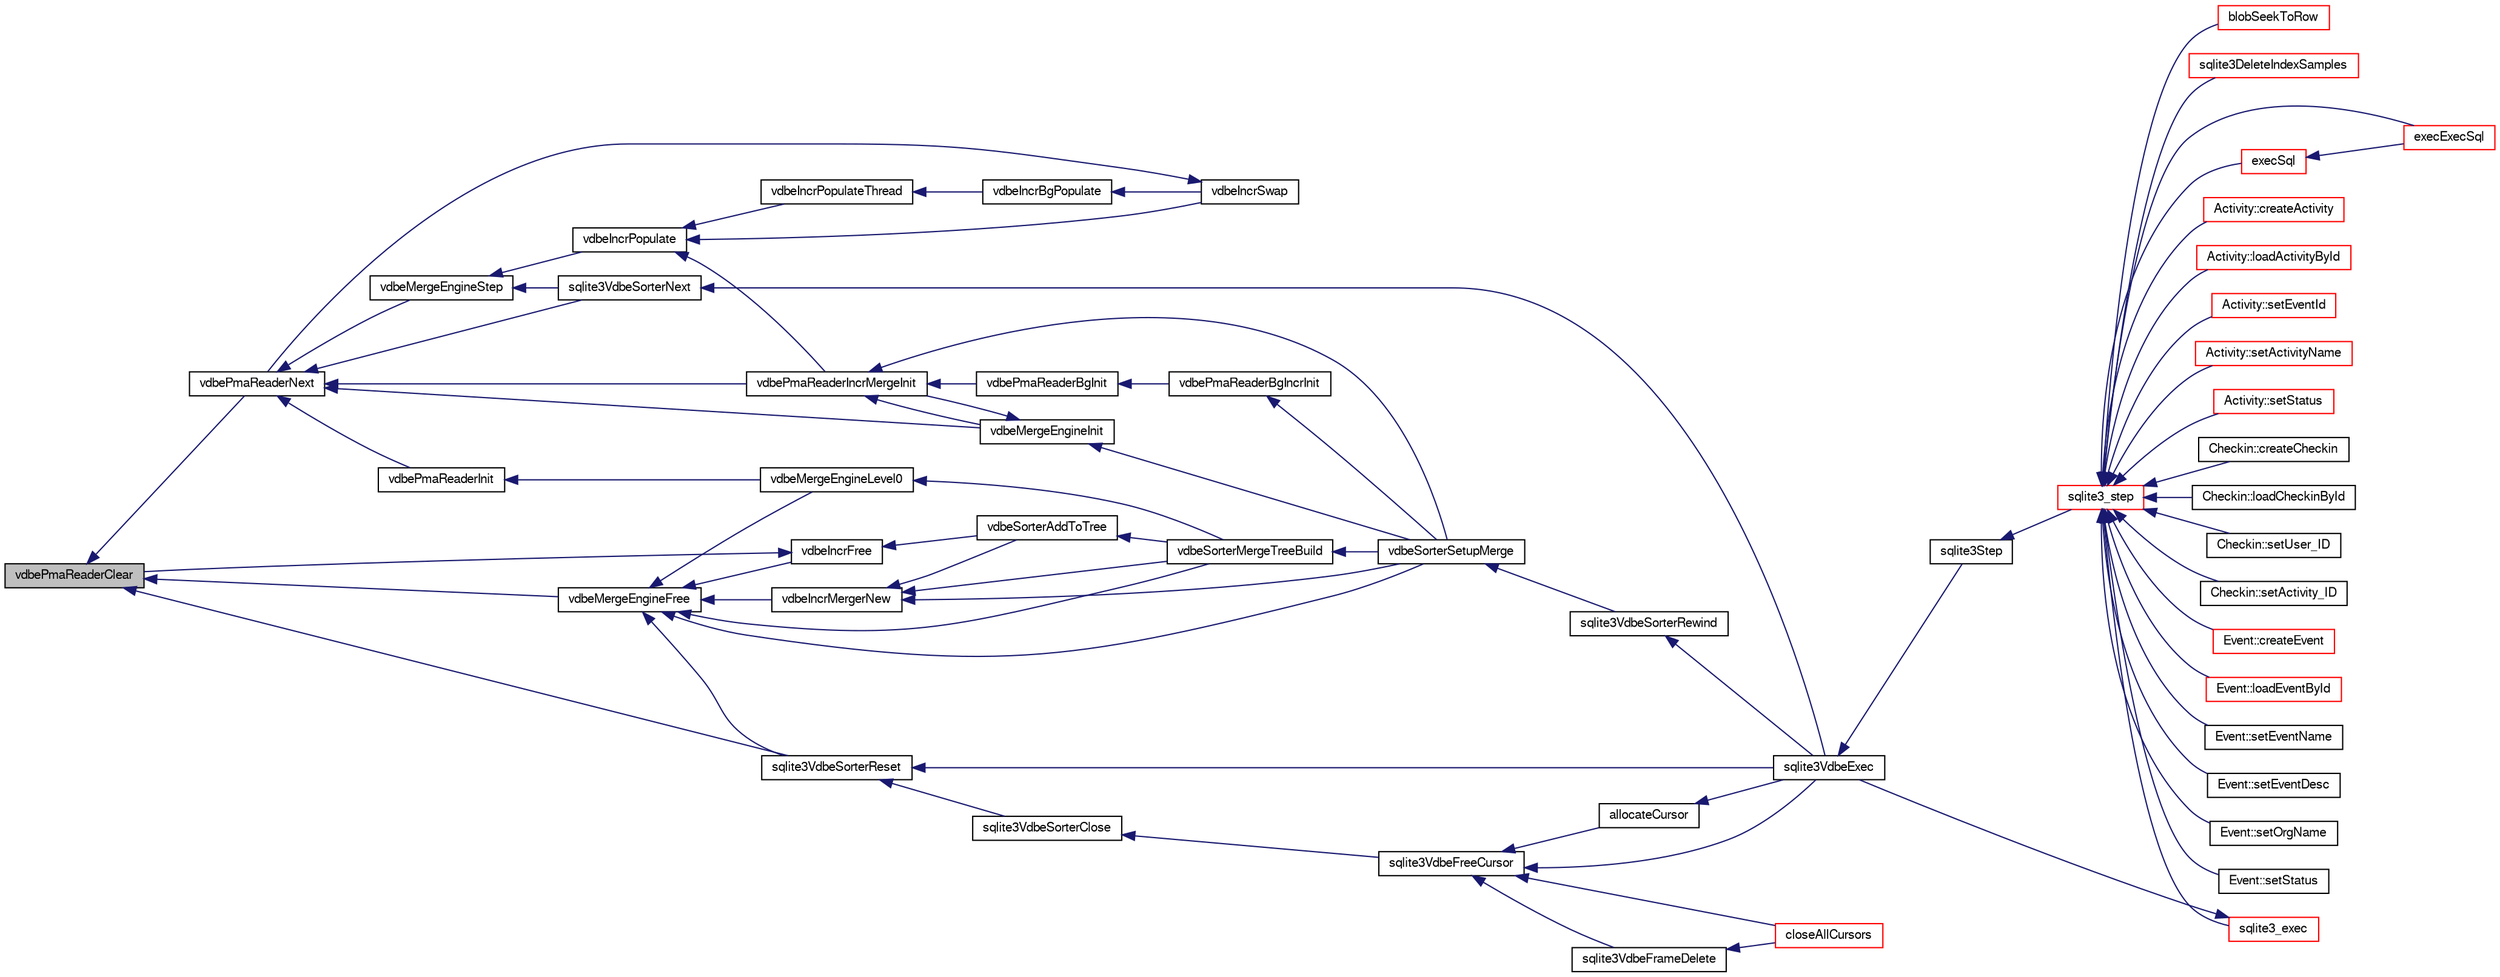 digraph "vdbePmaReaderClear"
{
  edge [fontname="FreeSans",fontsize="10",labelfontname="FreeSans",labelfontsize="10"];
  node [fontname="FreeSans",fontsize="10",shape=record];
  rankdir="LR";
  Node871569 [label="vdbePmaReaderClear",height=0.2,width=0.4,color="black", fillcolor="grey75", style="filled", fontcolor="black"];
  Node871569 -> Node871570 [dir="back",color="midnightblue",fontsize="10",style="solid",fontname="FreeSans"];
  Node871570 [label="vdbePmaReaderNext",height=0.2,width=0.4,color="black", fillcolor="white", style="filled",URL="$sqlite3_8c.html#af63a38a01ef1374e7a717f83c2ccf648"];
  Node871570 -> Node871571 [dir="back",color="midnightblue",fontsize="10",style="solid",fontname="FreeSans"];
  Node871571 [label="vdbePmaReaderInit",height=0.2,width=0.4,color="black", fillcolor="white", style="filled",URL="$sqlite3_8c.html#a721a310daa0db281ae2ec97c1e330853"];
  Node871571 -> Node871572 [dir="back",color="midnightblue",fontsize="10",style="solid",fontname="FreeSans"];
  Node871572 [label="vdbeMergeEngineLevel0",height=0.2,width=0.4,color="black", fillcolor="white", style="filled",URL="$sqlite3_8c.html#a5b84168cf5b5c64218810fbc3182b95f"];
  Node871572 -> Node871573 [dir="back",color="midnightblue",fontsize="10",style="solid",fontname="FreeSans"];
  Node871573 [label="vdbeSorterMergeTreeBuild",height=0.2,width=0.4,color="black", fillcolor="white", style="filled",URL="$sqlite3_8c.html#a7af2bdcef74d6ae7b6c04a2a7d171f33"];
  Node871573 -> Node871574 [dir="back",color="midnightblue",fontsize="10",style="solid",fontname="FreeSans"];
  Node871574 [label="vdbeSorterSetupMerge",height=0.2,width=0.4,color="black", fillcolor="white", style="filled",URL="$sqlite3_8c.html#a82088507aafeedcc04af031f7ea0bbd8"];
  Node871574 -> Node871575 [dir="back",color="midnightblue",fontsize="10",style="solid",fontname="FreeSans"];
  Node871575 [label="sqlite3VdbeSorterRewind",height=0.2,width=0.4,color="black", fillcolor="white", style="filled",URL="$sqlite3_8c.html#a31677d178ebf96ee6034a05660e1f4bf"];
  Node871575 -> Node871576 [dir="back",color="midnightblue",fontsize="10",style="solid",fontname="FreeSans"];
  Node871576 [label="sqlite3VdbeExec",height=0.2,width=0.4,color="black", fillcolor="white", style="filled",URL="$sqlite3_8c.html#a8ce40a614bdc56719c4d642b1e4dfb21"];
  Node871576 -> Node871577 [dir="back",color="midnightblue",fontsize="10",style="solid",fontname="FreeSans"];
  Node871577 [label="sqlite3Step",height=0.2,width=0.4,color="black", fillcolor="white", style="filled",URL="$sqlite3_8c.html#a3f2872e873e2758a4beedad1d5113554"];
  Node871577 -> Node871578 [dir="back",color="midnightblue",fontsize="10",style="solid",fontname="FreeSans"];
  Node871578 [label="sqlite3_step",height=0.2,width=0.4,color="red", fillcolor="white", style="filled",URL="$sqlite3_8h.html#ac1e491ce36b7471eb28387f7d3c74334"];
  Node871578 -> Node871579 [dir="back",color="midnightblue",fontsize="10",style="solid",fontname="FreeSans"];
  Node871579 [label="Activity::createActivity",height=0.2,width=0.4,color="red", fillcolor="white", style="filled",URL="$classActivity.html#a813cc5e52c14ab49b39014c134e3425b"];
  Node871578 -> Node871582 [dir="back",color="midnightblue",fontsize="10",style="solid",fontname="FreeSans"];
  Node871582 [label="Activity::loadActivityById",height=0.2,width=0.4,color="red", fillcolor="white", style="filled",URL="$classActivity.html#abe4ffb4f08a47212ebf9013259d9e7fd"];
  Node871578 -> Node871584 [dir="back",color="midnightblue",fontsize="10",style="solid",fontname="FreeSans"];
  Node871584 [label="Activity::setEventId",height=0.2,width=0.4,color="red", fillcolor="white", style="filled",URL="$classActivity.html#adb1d0fd0d08f473e068f0a4086bfa9ca"];
  Node871578 -> Node871585 [dir="back",color="midnightblue",fontsize="10",style="solid",fontname="FreeSans"];
  Node871585 [label="Activity::setActivityName",height=0.2,width=0.4,color="red", fillcolor="white", style="filled",URL="$classActivity.html#a62dc3737b33915a36086f9dd26d16a81"];
  Node871578 -> Node871586 [dir="back",color="midnightblue",fontsize="10",style="solid",fontname="FreeSans"];
  Node871586 [label="Activity::setStatus",height=0.2,width=0.4,color="red", fillcolor="white", style="filled",URL="$classActivity.html#af618135a7738f4d2a7ee147a8ef912ea"];
  Node871578 -> Node871587 [dir="back",color="midnightblue",fontsize="10",style="solid",fontname="FreeSans"];
  Node871587 [label="Checkin::createCheckin",height=0.2,width=0.4,color="black", fillcolor="white", style="filled",URL="$classCheckin.html#a4e40acdf7fff0e607f6de4f24f3a163c"];
  Node871578 -> Node871588 [dir="back",color="midnightblue",fontsize="10",style="solid",fontname="FreeSans"];
  Node871588 [label="Checkin::loadCheckinById",height=0.2,width=0.4,color="black", fillcolor="white", style="filled",URL="$classCheckin.html#a3461f70ea6c68475225f2a07f78a21e0"];
  Node871578 -> Node871589 [dir="back",color="midnightblue",fontsize="10",style="solid",fontname="FreeSans"];
  Node871589 [label="Checkin::setUser_ID",height=0.2,width=0.4,color="black", fillcolor="white", style="filled",URL="$classCheckin.html#a76ab640f4f912876dbebf183db5359c6"];
  Node871578 -> Node871590 [dir="back",color="midnightblue",fontsize="10",style="solid",fontname="FreeSans"];
  Node871590 [label="Checkin::setActivity_ID",height=0.2,width=0.4,color="black", fillcolor="white", style="filled",URL="$classCheckin.html#ab2ff3ec2604ec73a42af25874a00b232"];
  Node871578 -> Node871591 [dir="back",color="midnightblue",fontsize="10",style="solid",fontname="FreeSans"];
  Node871591 [label="Event::createEvent",height=0.2,width=0.4,color="red", fillcolor="white", style="filled",URL="$classEvent.html#a77adb9f4a46ffb32c2d931f0691f5903"];
  Node871578 -> Node871592 [dir="back",color="midnightblue",fontsize="10",style="solid",fontname="FreeSans"];
  Node871592 [label="Event::loadEventById",height=0.2,width=0.4,color="red", fillcolor="white", style="filled",URL="$classEvent.html#afa66cea33f722dbeecb69cc98fdea055"];
  Node871578 -> Node871593 [dir="back",color="midnightblue",fontsize="10",style="solid",fontname="FreeSans"];
  Node871593 [label="Event::setEventName",height=0.2,width=0.4,color="black", fillcolor="white", style="filled",URL="$classEvent.html#a10596b6ca077df05184e30d62b08729d"];
  Node871578 -> Node871594 [dir="back",color="midnightblue",fontsize="10",style="solid",fontname="FreeSans"];
  Node871594 [label="Event::setEventDesc",height=0.2,width=0.4,color="black", fillcolor="white", style="filled",URL="$classEvent.html#ae36b8377dcae792f1c5c4726024c981b"];
  Node871578 -> Node871595 [dir="back",color="midnightblue",fontsize="10",style="solid",fontname="FreeSans"];
  Node871595 [label="Event::setOrgName",height=0.2,width=0.4,color="black", fillcolor="white", style="filled",URL="$classEvent.html#a19aac0f776bd764563a54977656cf680"];
  Node871578 -> Node871596 [dir="back",color="midnightblue",fontsize="10",style="solid",fontname="FreeSans"];
  Node871596 [label="Event::setStatus",height=0.2,width=0.4,color="black", fillcolor="white", style="filled",URL="$classEvent.html#ab0a6b9285af0f4172eb841e2b80f8972"];
  Node871578 -> Node871597 [dir="back",color="midnightblue",fontsize="10",style="solid",fontname="FreeSans"];
  Node871597 [label="blobSeekToRow",height=0.2,width=0.4,color="red", fillcolor="white", style="filled",URL="$sqlite3_8c.html#afff57e13332b98c8a44a7cebe38962ab"];
  Node871578 -> Node871600 [dir="back",color="midnightblue",fontsize="10",style="solid",fontname="FreeSans"];
  Node871600 [label="sqlite3DeleteIndexSamples",height=0.2,width=0.4,color="red", fillcolor="white", style="filled",URL="$sqlite3_8c.html#aaeda0302fbf61397ec009f65bed047ef"];
  Node871578 -> Node871769 [dir="back",color="midnightblue",fontsize="10",style="solid",fontname="FreeSans"];
  Node871769 [label="sqlite3_exec",height=0.2,width=0.4,color="red", fillcolor="white", style="filled",URL="$sqlite3_8h.html#a97487ec8150e0bcc8fa392ab8f0e24db"];
  Node871769 -> Node871576 [dir="back",color="midnightblue",fontsize="10",style="solid",fontname="FreeSans"];
  Node871578 -> Node871760 [dir="back",color="midnightblue",fontsize="10",style="solid",fontname="FreeSans"];
  Node871760 [label="execSql",height=0.2,width=0.4,color="red", fillcolor="white", style="filled",URL="$sqlite3_8c.html#a7d16651b98a110662f4c265eff0246cb"];
  Node871760 -> Node871761 [dir="back",color="midnightblue",fontsize="10",style="solid",fontname="FreeSans"];
  Node871761 [label="execExecSql",height=0.2,width=0.4,color="red", fillcolor="white", style="filled",URL="$sqlite3_8c.html#ac1be09a6c047f21133d16378d301e0d4"];
  Node871578 -> Node871761 [dir="back",color="midnightblue",fontsize="10",style="solid",fontname="FreeSans"];
  Node871570 -> Node871837 [dir="back",color="midnightblue",fontsize="10",style="solid",fontname="FreeSans"];
  Node871837 [label="vdbeMergeEngineStep",height=0.2,width=0.4,color="black", fillcolor="white", style="filled",URL="$sqlite3_8c.html#a36af2b5bd30bb2d097a185ce7b349aed"];
  Node871837 -> Node871838 [dir="back",color="midnightblue",fontsize="10",style="solid",fontname="FreeSans"];
  Node871838 [label="vdbeIncrPopulate",height=0.2,width=0.4,color="black", fillcolor="white", style="filled",URL="$sqlite3_8c.html#a157a9f79260999f8f5f336d246f7b1bd"];
  Node871838 -> Node871839 [dir="back",color="midnightblue",fontsize="10",style="solid",fontname="FreeSans"];
  Node871839 [label="vdbeIncrPopulateThread",height=0.2,width=0.4,color="black", fillcolor="white", style="filled",URL="$sqlite3_8c.html#ae7c977e9bc712052464f45c67e95847b"];
  Node871839 -> Node871840 [dir="back",color="midnightblue",fontsize="10",style="solid",fontname="FreeSans"];
  Node871840 [label="vdbeIncrBgPopulate",height=0.2,width=0.4,color="black", fillcolor="white", style="filled",URL="$sqlite3_8c.html#ac7fcc18f338b99f560b8ce2ad5ced444"];
  Node871840 -> Node871841 [dir="back",color="midnightblue",fontsize="10",style="solid",fontname="FreeSans"];
  Node871841 [label="vdbeIncrSwap",height=0.2,width=0.4,color="black", fillcolor="white", style="filled",URL="$sqlite3_8c.html#a8f7f6718c318c3268d28964e2b983225"];
  Node871841 -> Node871570 [dir="back",color="midnightblue",fontsize="10",style="solid",fontname="FreeSans"];
  Node871838 -> Node871841 [dir="back",color="midnightblue",fontsize="10",style="solid",fontname="FreeSans"];
  Node871838 -> Node871842 [dir="back",color="midnightblue",fontsize="10",style="solid",fontname="FreeSans"];
  Node871842 [label="vdbePmaReaderIncrMergeInit",height=0.2,width=0.4,color="black", fillcolor="white", style="filled",URL="$sqlite3_8c.html#a8174970251c49119bb287029eb1d3aed"];
  Node871842 -> Node871843 [dir="back",color="midnightblue",fontsize="10",style="solid",fontname="FreeSans"];
  Node871843 [label="vdbeMergeEngineInit",height=0.2,width=0.4,color="black", fillcolor="white", style="filled",URL="$sqlite3_8c.html#aa3c8bfc9bbc60c4bc1402369750c8c1f"];
  Node871843 -> Node871842 [dir="back",color="midnightblue",fontsize="10",style="solid",fontname="FreeSans"];
  Node871843 -> Node871574 [dir="back",color="midnightblue",fontsize="10",style="solid",fontname="FreeSans"];
  Node871842 -> Node871844 [dir="back",color="midnightblue",fontsize="10",style="solid",fontname="FreeSans"];
  Node871844 [label="vdbePmaReaderBgInit",height=0.2,width=0.4,color="black", fillcolor="white", style="filled",URL="$sqlite3_8c.html#a9b5ba54e987dd6921fce57849ada7006"];
  Node871844 -> Node871845 [dir="back",color="midnightblue",fontsize="10",style="solid",fontname="FreeSans"];
  Node871845 [label="vdbePmaReaderBgIncrInit",height=0.2,width=0.4,color="black", fillcolor="white", style="filled",URL="$sqlite3_8c.html#a6af1891e09d9b5c7fc9fa201cf96d9ab"];
  Node871845 -> Node871574 [dir="back",color="midnightblue",fontsize="10",style="solid",fontname="FreeSans"];
  Node871842 -> Node871574 [dir="back",color="midnightblue",fontsize="10",style="solid",fontname="FreeSans"];
  Node871837 -> Node871846 [dir="back",color="midnightblue",fontsize="10",style="solid",fontname="FreeSans"];
  Node871846 [label="sqlite3VdbeSorterNext",height=0.2,width=0.4,color="black", fillcolor="white", style="filled",URL="$sqlite3_8c.html#a2c124733226f09f5b5ac860635be7850"];
  Node871846 -> Node871576 [dir="back",color="midnightblue",fontsize="10",style="solid",fontname="FreeSans"];
  Node871570 -> Node871843 [dir="back",color="midnightblue",fontsize="10",style="solid",fontname="FreeSans"];
  Node871570 -> Node871842 [dir="back",color="midnightblue",fontsize="10",style="solid",fontname="FreeSans"];
  Node871570 -> Node871846 [dir="back",color="midnightblue",fontsize="10",style="solid",fontname="FreeSans"];
  Node871569 -> Node871847 [dir="back",color="midnightblue",fontsize="10",style="solid",fontname="FreeSans"];
  Node871847 [label="vdbeMergeEngineFree",height=0.2,width=0.4,color="black", fillcolor="white", style="filled",URL="$sqlite3_8c.html#a6cb59e7106205b62881f202786177310"];
  Node871847 -> Node871848 [dir="back",color="midnightblue",fontsize="10",style="solid",fontname="FreeSans"];
  Node871848 [label="vdbeIncrFree",height=0.2,width=0.4,color="black", fillcolor="white", style="filled",URL="$sqlite3_8c.html#a2cf58de324cfc3b315c058575986bbee"];
  Node871848 -> Node871569 [dir="back",color="midnightblue",fontsize="10",style="solid",fontname="FreeSans"];
  Node871848 -> Node871849 [dir="back",color="midnightblue",fontsize="10",style="solid",fontname="FreeSans"];
  Node871849 [label="vdbeSorterAddToTree",height=0.2,width=0.4,color="black", fillcolor="white", style="filled",URL="$sqlite3_8c.html#a8eccbbf1454e5f56267f1c7e47817773"];
  Node871849 -> Node871573 [dir="back",color="midnightblue",fontsize="10",style="solid",fontname="FreeSans"];
  Node871847 -> Node871850 [dir="back",color="midnightblue",fontsize="10",style="solid",fontname="FreeSans"];
  Node871850 [label="sqlite3VdbeSorterReset",height=0.2,width=0.4,color="black", fillcolor="white", style="filled",URL="$sqlite3_8c.html#a5dc239f845e793a82dd1d60ed3ed9c09"];
  Node871850 -> Node871576 [dir="back",color="midnightblue",fontsize="10",style="solid",fontname="FreeSans"];
  Node871850 -> Node871851 [dir="back",color="midnightblue",fontsize="10",style="solid",fontname="FreeSans"];
  Node871851 [label="sqlite3VdbeSorterClose",height=0.2,width=0.4,color="black", fillcolor="white", style="filled",URL="$sqlite3_8c.html#a787fa9e9800f8ae4ef3fa11044ed1ac9"];
  Node871851 -> Node871852 [dir="back",color="midnightblue",fontsize="10",style="solid",fontname="FreeSans"];
  Node871852 [label="sqlite3VdbeFreeCursor",height=0.2,width=0.4,color="black", fillcolor="white", style="filled",URL="$sqlite3_8c.html#a0f9084083e1d0639708934630f33d6ef"];
  Node871852 -> Node871853 [dir="back",color="midnightblue",fontsize="10",style="solid",fontname="FreeSans"];
  Node871853 [label="sqlite3VdbeFrameDelete",height=0.2,width=0.4,color="black", fillcolor="white", style="filled",URL="$sqlite3_8c.html#adb3773fdfb1685857e28891f76365900"];
  Node871853 -> Node871854 [dir="back",color="midnightblue",fontsize="10",style="solid",fontname="FreeSans"];
  Node871854 [label="closeAllCursors",height=0.2,width=0.4,color="red", fillcolor="white", style="filled",URL="$sqlite3_8c.html#af1ac189735864dd6989a8c5af4557547"];
  Node871852 -> Node871854 [dir="back",color="midnightblue",fontsize="10",style="solid",fontname="FreeSans"];
  Node871852 -> Node871855 [dir="back",color="midnightblue",fontsize="10",style="solid",fontname="FreeSans"];
  Node871855 [label="allocateCursor",height=0.2,width=0.4,color="black", fillcolor="white", style="filled",URL="$sqlite3_8c.html#a5083c054ea81802294e539b00a57aad4"];
  Node871855 -> Node871576 [dir="back",color="midnightblue",fontsize="10",style="solid",fontname="FreeSans"];
  Node871852 -> Node871576 [dir="back",color="midnightblue",fontsize="10",style="solid",fontname="FreeSans"];
  Node871847 -> Node871856 [dir="back",color="midnightblue",fontsize="10",style="solid",fontname="FreeSans"];
  Node871856 [label="vdbeIncrMergerNew",height=0.2,width=0.4,color="black", fillcolor="white", style="filled",URL="$sqlite3_8c.html#a6778b3fa8280f7e0fb50401ccb34e0cc"];
  Node871856 -> Node871849 [dir="back",color="midnightblue",fontsize="10",style="solid",fontname="FreeSans"];
  Node871856 -> Node871573 [dir="back",color="midnightblue",fontsize="10",style="solid",fontname="FreeSans"];
  Node871856 -> Node871574 [dir="back",color="midnightblue",fontsize="10",style="solid",fontname="FreeSans"];
  Node871847 -> Node871572 [dir="back",color="midnightblue",fontsize="10",style="solid",fontname="FreeSans"];
  Node871847 -> Node871573 [dir="back",color="midnightblue",fontsize="10",style="solid",fontname="FreeSans"];
  Node871847 -> Node871574 [dir="back",color="midnightblue",fontsize="10",style="solid",fontname="FreeSans"];
  Node871569 -> Node871850 [dir="back",color="midnightblue",fontsize="10",style="solid",fontname="FreeSans"];
}
